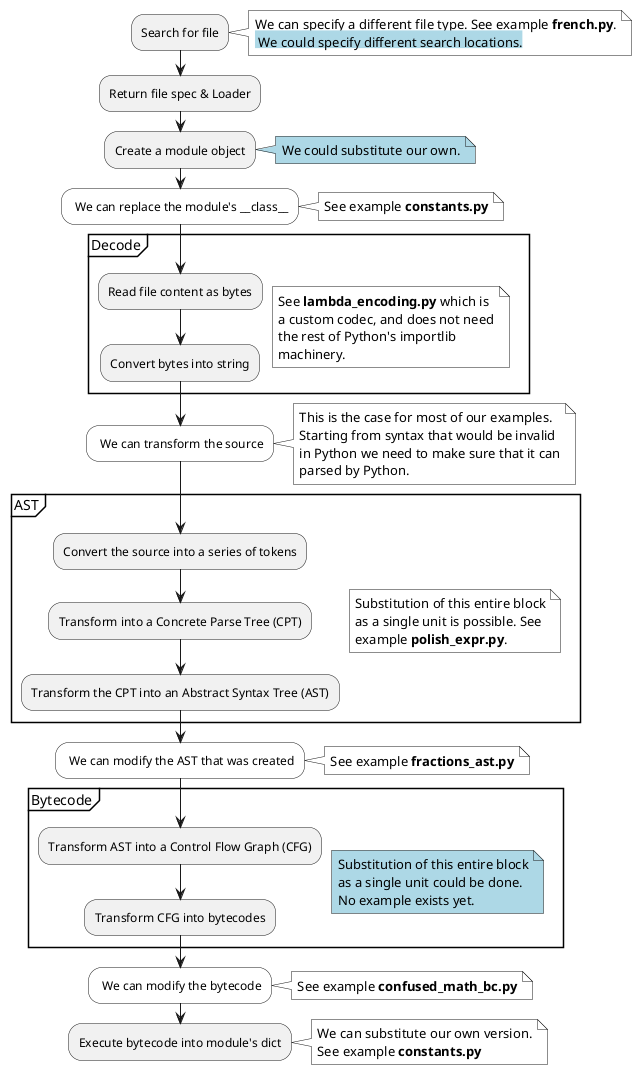 @startuml
    :Search for file;
    note right #White
        We can specify a different file type. See example **french.py**.
        <back:lightblue> We could specify different search locations.</back>
    end note
    :Return file spec & Loader;
    :Create a module object;
    note right #LightBlue
        We could substitute our own.
    end note
    #White: We can replace the module's ~__class__;
    note right #White: See example **constants.py**
    partition Decode {
        note right #White
           See **lambda_encoding.py** which is
           a custom codec, and does not need
           the rest of Python's importlib
           machinery.
        end note
        :Read file content as bytes;
        :Convert bytes into string;
    }
    #White: We can transform the source;
    note right #White
        This is the case for most of our examples.
        Starting from syntax that would be invalid
        in Python we need to make sure that it can
        parsed by Python.
    end note
    partition AST {
        note right #White
           Substitution of this entire block
           as a single unit is possible. See
           example **polish_expr.py**.
        end note
        :Convert the source into a series of tokens;
        :Transform into a Concrete Parse Tree (CPT);
        :Transform the CPT into an Abstract Syntax Tree (AST);
    }
    #White: We can modify the AST that was created;
    note right #White: See example **fractions_ast.py**
    partition Bytecode {
        note right #LightBlue
           Substitution of this entire block
           as a single unit could be done.
           No example exists yet.
        end note
        :Transform AST into a Control Flow Graph (CFG);
        :Transform CFG into bytecodes;
    }
    #White: We can modify the bytecode;
    note right #White: See example **confused_math_bc.py**
    :Execute bytecode into module's dict;
    note right #White
       We can substitute our own version.
       See example **constants.py**
    end note
@enduml
